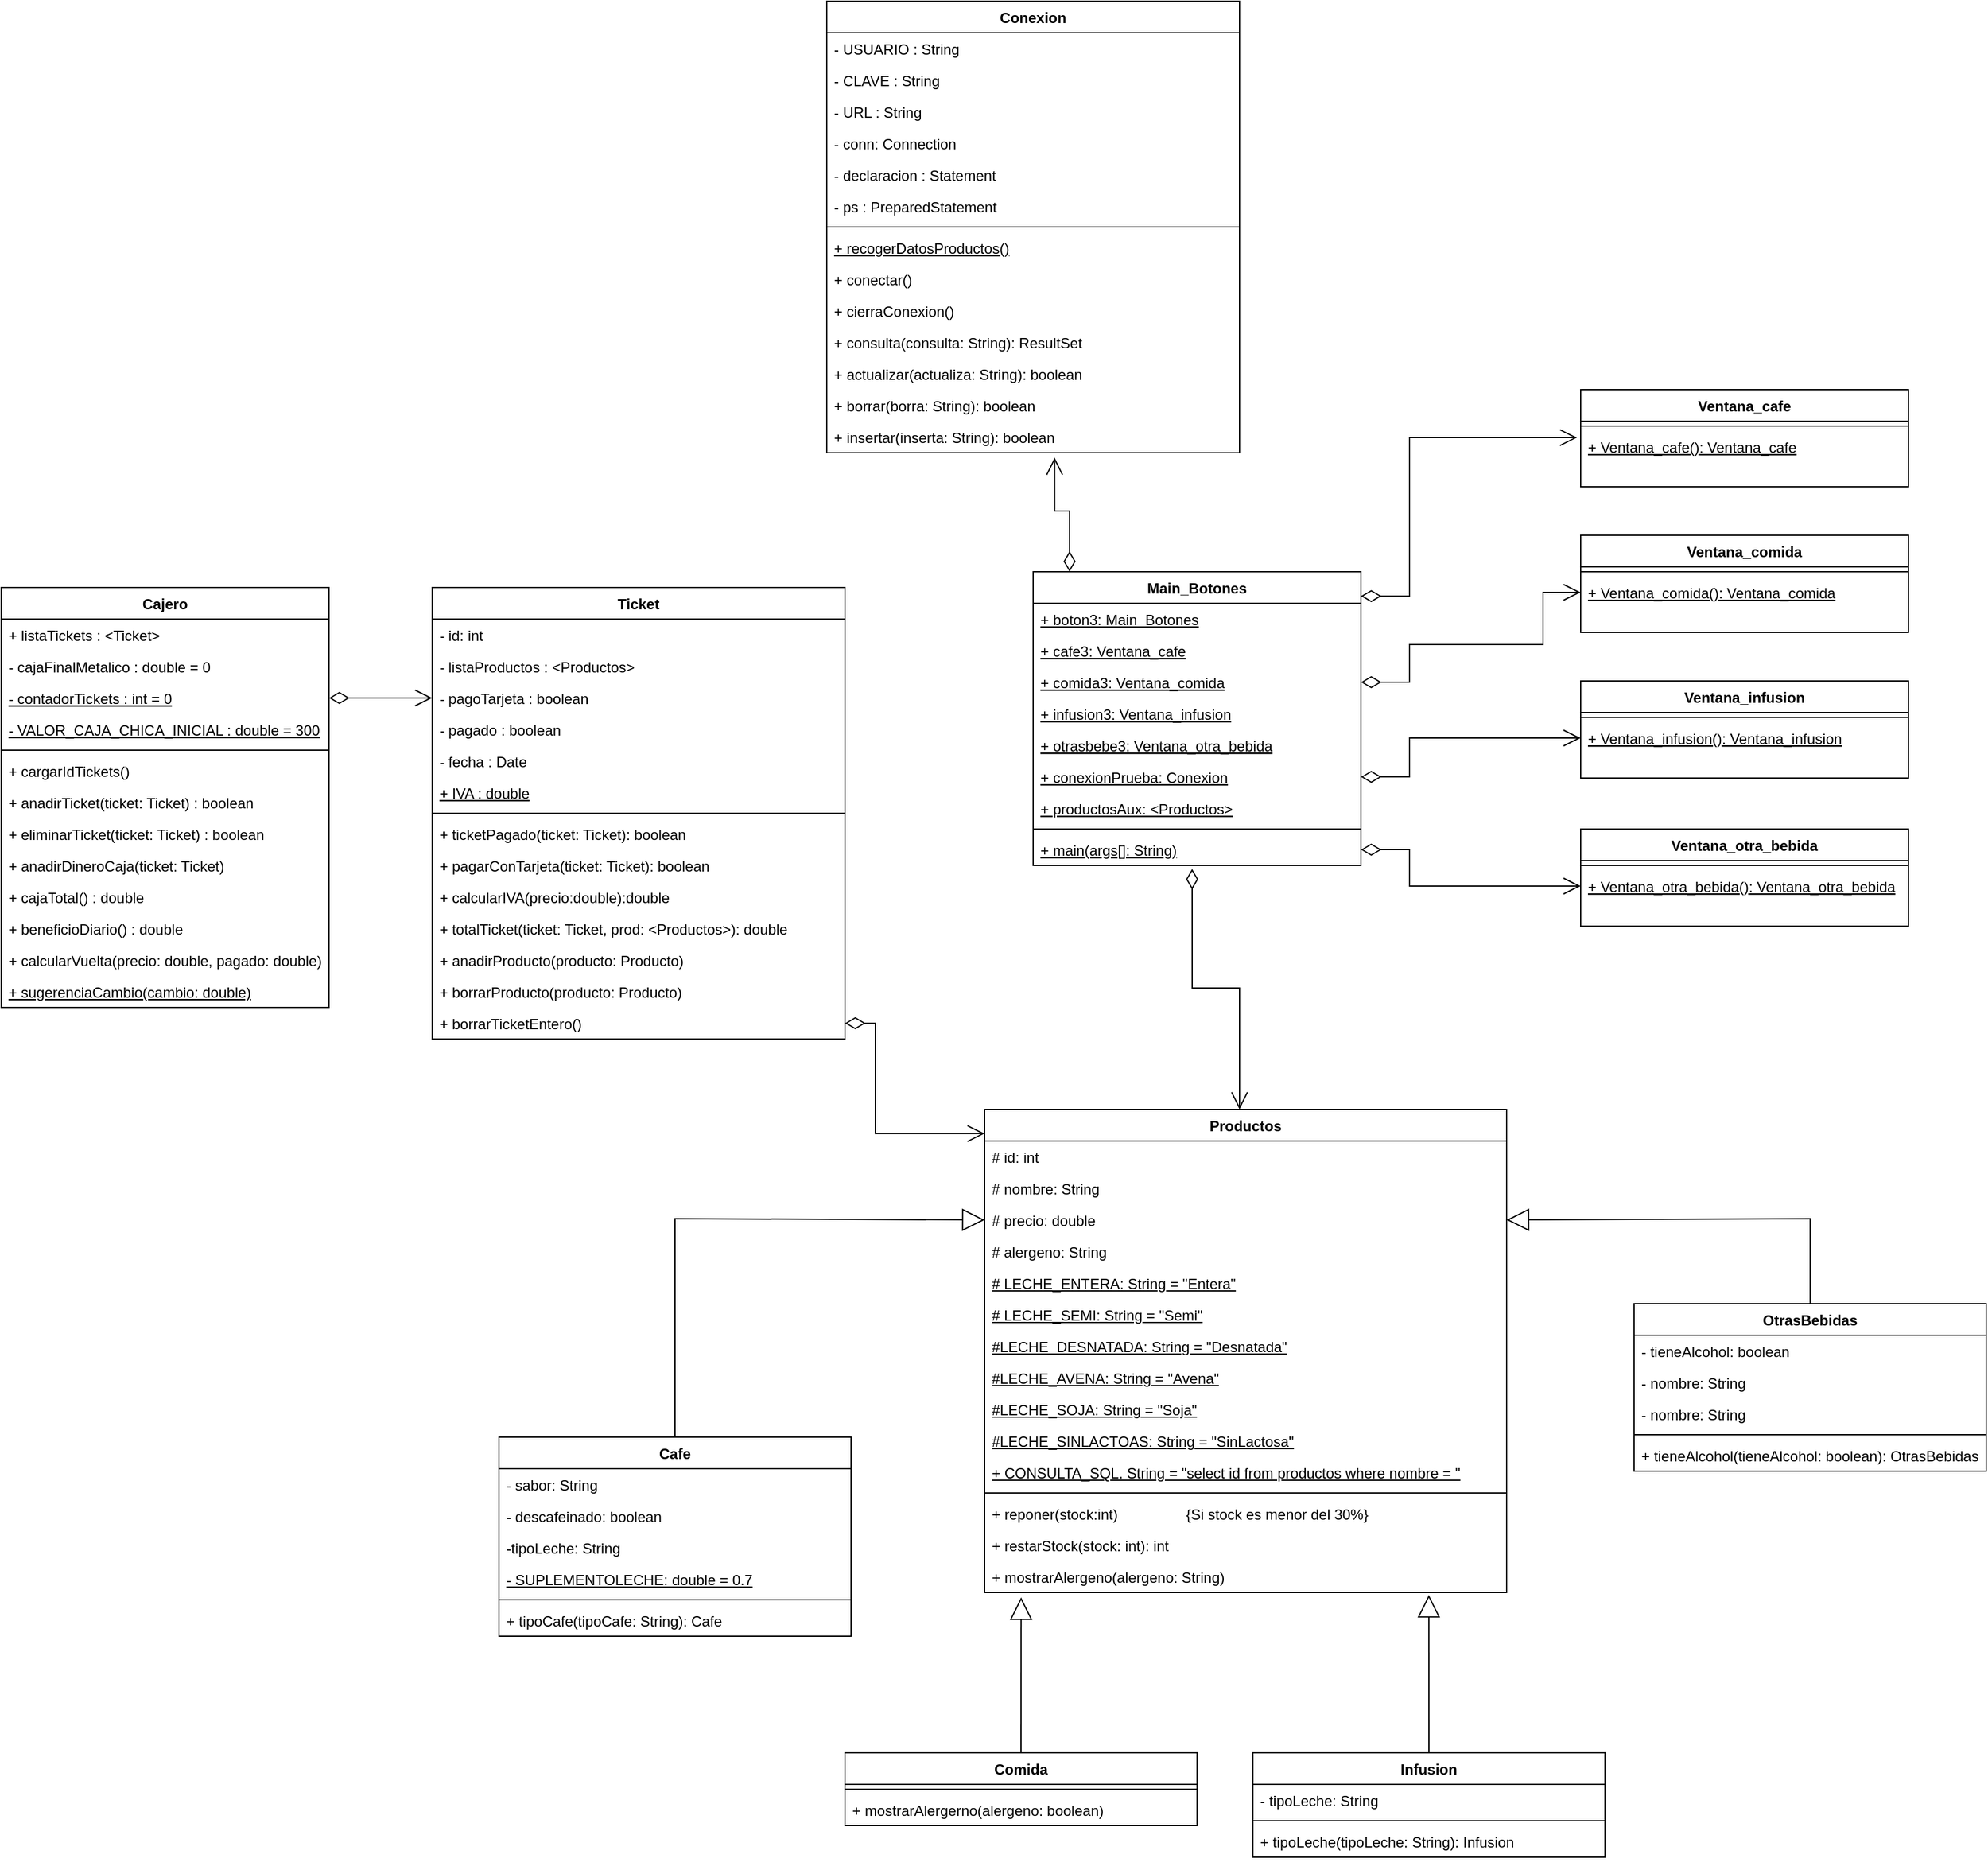 <mxfile version="21.4.0" type="device">
  <diagram id="C5RBs43oDa-KdzZeNtuy" name="Page-1">
    <mxGraphModel dx="1487" dy="836" grid="1" gridSize="10" guides="1" tooltips="1" connect="1" arrows="1" fold="1" page="1" pageScale="1" pageWidth="827" pageHeight="800" math="0" shadow="0">
      <root>
        <mxCell id="WIyWlLk6GJQsqaUBKTNV-0" />
        <mxCell id="WIyWlLk6GJQsqaUBKTNV-1" parent="WIyWlLk6GJQsqaUBKTNV-0" />
        <mxCell id="zkfFHV4jXpPFQw0GAbJ--0" value="Cajero" style="swimlane;fontStyle=1;align=center;verticalAlign=top;childLayout=stackLayout;horizontal=1;startSize=26;horizontalStack=0;resizeParent=1;resizeLast=0;collapsible=1;marginBottom=0;rounded=0;shadow=0;strokeWidth=1;" parent="WIyWlLk6GJQsqaUBKTNV-1" vertex="1">
          <mxGeometry x="8" y="503" width="270" height="346" as="geometry">
            <mxRectangle x="230" y="140" width="160" height="26" as="alternateBounds" />
          </mxGeometry>
        </mxCell>
        <mxCell id="zkfFHV4jXpPFQw0GAbJ--1" value="+ listaTickets : &lt;Ticket&gt;" style="text;align=left;verticalAlign=top;spacingLeft=4;spacingRight=4;overflow=hidden;rotatable=0;points=[[0,0.5],[1,0.5]];portConstraint=eastwest;" parent="zkfFHV4jXpPFQw0GAbJ--0" vertex="1">
          <mxGeometry y="26" width="270" height="26" as="geometry" />
        </mxCell>
        <mxCell id="zkfFHV4jXpPFQw0GAbJ--2" value="- cajaFinalMetalico : double = 0" style="text;align=left;verticalAlign=top;spacingLeft=4;spacingRight=4;overflow=hidden;rotatable=0;points=[[0,0.5],[1,0.5]];portConstraint=eastwest;rounded=0;shadow=0;html=0;" parent="zkfFHV4jXpPFQw0GAbJ--0" vertex="1">
          <mxGeometry y="52" width="270" height="26" as="geometry" />
        </mxCell>
        <mxCell id="zkfFHV4jXpPFQw0GAbJ--3" value="- contadorTickets : int = 0" style="text;align=left;verticalAlign=top;spacingLeft=4;spacingRight=4;overflow=hidden;rotatable=0;points=[[0,0.5],[1,0.5]];portConstraint=eastwest;rounded=0;shadow=0;html=0;fontStyle=4" parent="zkfFHV4jXpPFQw0GAbJ--0" vertex="1">
          <mxGeometry y="78" width="270" height="26" as="geometry" />
        </mxCell>
        <mxCell id="j_QpEwwXoMCchMP5K7AM-0" value="- VALOR_CAJA_CHICA_INICIAL : double = 300" style="text;align=left;verticalAlign=top;spacingLeft=4;spacingRight=4;overflow=hidden;rotatable=0;points=[[0,0.5],[1,0.5]];portConstraint=eastwest;rounded=0;shadow=0;html=0;fontStyle=4" vertex="1" parent="zkfFHV4jXpPFQw0GAbJ--0">
          <mxGeometry y="104" width="270" height="26" as="geometry" />
        </mxCell>
        <mxCell id="zkfFHV4jXpPFQw0GAbJ--4" value="" style="line;html=1;strokeWidth=1;align=left;verticalAlign=middle;spacingTop=-1;spacingLeft=3;spacingRight=3;rotatable=0;labelPosition=right;points=[];portConstraint=eastwest;" parent="zkfFHV4jXpPFQw0GAbJ--0" vertex="1">
          <mxGeometry y="130" width="270" height="8" as="geometry" />
        </mxCell>
        <mxCell id="zkfFHV4jXpPFQw0GAbJ--5" value="+ cargarIdTickets()" style="text;align=left;verticalAlign=top;spacingLeft=4;spacingRight=4;overflow=hidden;rotatable=0;points=[[0,0.5],[1,0.5]];portConstraint=eastwest;" parent="zkfFHV4jXpPFQw0GAbJ--0" vertex="1">
          <mxGeometry y="138" width="270" height="26" as="geometry" />
        </mxCell>
        <mxCell id="j_QpEwwXoMCchMP5K7AM-1" value="+ anadirTicket(ticket: Ticket) : boolean" style="text;align=left;verticalAlign=top;spacingLeft=4;spacingRight=4;overflow=hidden;rotatable=0;points=[[0,0.5],[1,0.5]];portConstraint=eastwest;" vertex="1" parent="zkfFHV4jXpPFQw0GAbJ--0">
          <mxGeometry y="164" width="270" height="26" as="geometry" />
        </mxCell>
        <mxCell id="j_QpEwwXoMCchMP5K7AM-2" value="+ eliminarTicket(ticket: Ticket) : boolean" style="text;align=left;verticalAlign=top;spacingLeft=4;spacingRight=4;overflow=hidden;rotatable=0;points=[[0,0.5],[1,0.5]];portConstraint=eastwest;" vertex="1" parent="zkfFHV4jXpPFQw0GAbJ--0">
          <mxGeometry y="190" width="270" height="26" as="geometry" />
        </mxCell>
        <mxCell id="j_QpEwwXoMCchMP5K7AM-3" value="+ anadirDineroCaja(ticket: Ticket) " style="text;align=left;verticalAlign=top;spacingLeft=4;spacingRight=4;overflow=hidden;rotatable=0;points=[[0,0.5],[1,0.5]];portConstraint=eastwest;" vertex="1" parent="zkfFHV4jXpPFQw0GAbJ--0">
          <mxGeometry y="216" width="270" height="26" as="geometry" />
        </mxCell>
        <mxCell id="j_QpEwwXoMCchMP5K7AM-4" value="+ cajaTotal() : double" style="text;align=left;verticalAlign=top;spacingLeft=4;spacingRight=4;overflow=hidden;rotatable=0;points=[[0,0.5],[1,0.5]];portConstraint=eastwest;" vertex="1" parent="zkfFHV4jXpPFQw0GAbJ--0">
          <mxGeometry y="242" width="270" height="26" as="geometry" />
        </mxCell>
        <mxCell id="j_QpEwwXoMCchMP5K7AM-5" value="+ beneficioDiario() : double" style="text;align=left;verticalAlign=top;spacingLeft=4;spacingRight=4;overflow=hidden;rotatable=0;points=[[0,0.5],[1,0.5]];portConstraint=eastwest;" vertex="1" parent="zkfFHV4jXpPFQw0GAbJ--0">
          <mxGeometry y="268" width="270" height="26" as="geometry" />
        </mxCell>
        <mxCell id="j_QpEwwXoMCchMP5K7AM-6" value="+ calcularVuelta(precio: double, pagado: double)" style="text;align=left;verticalAlign=top;spacingLeft=4;spacingRight=4;overflow=hidden;rotatable=0;points=[[0,0.5],[1,0.5]];portConstraint=eastwest;" vertex="1" parent="zkfFHV4jXpPFQw0GAbJ--0">
          <mxGeometry y="294" width="270" height="26" as="geometry" />
        </mxCell>
        <mxCell id="j_QpEwwXoMCchMP5K7AM-7" value="+ sugerenciaCambio(cambio: double)" style="text;align=left;verticalAlign=top;spacingLeft=4;spacingRight=4;overflow=hidden;rotatable=0;points=[[0,0.5],[1,0.5]];portConstraint=eastwest;fontStyle=4" vertex="1" parent="zkfFHV4jXpPFQw0GAbJ--0">
          <mxGeometry y="320" width="270" height="26" as="geometry" />
        </mxCell>
        <mxCell id="zkfFHV4jXpPFQw0GAbJ--17" value="Ticket" style="swimlane;fontStyle=1;align=center;verticalAlign=top;childLayout=stackLayout;horizontal=1;startSize=26;horizontalStack=0;resizeParent=1;resizeLast=0;collapsible=1;marginBottom=0;rounded=0;shadow=0;strokeWidth=1;" parent="WIyWlLk6GJQsqaUBKTNV-1" vertex="1">
          <mxGeometry x="363" y="503" width="340" height="372" as="geometry">
            <mxRectangle x="550" y="140" width="160" height="26" as="alternateBounds" />
          </mxGeometry>
        </mxCell>
        <mxCell id="zkfFHV4jXpPFQw0GAbJ--18" value="- id: int" style="text;align=left;verticalAlign=top;spacingLeft=4;spacingRight=4;overflow=hidden;rotatable=0;points=[[0,0.5],[1,0.5]];portConstraint=eastwest;" parent="zkfFHV4jXpPFQw0GAbJ--17" vertex="1">
          <mxGeometry y="26" width="340" height="26" as="geometry" />
        </mxCell>
        <mxCell id="zkfFHV4jXpPFQw0GAbJ--19" value="- listaProductos : &lt;Productos&gt;" style="text;align=left;verticalAlign=top;spacingLeft=4;spacingRight=4;overflow=hidden;rotatable=0;points=[[0,0.5],[1,0.5]];portConstraint=eastwest;rounded=0;shadow=0;html=0;" parent="zkfFHV4jXpPFQw0GAbJ--17" vertex="1">
          <mxGeometry y="52" width="340" height="26" as="geometry" />
        </mxCell>
        <mxCell id="zkfFHV4jXpPFQw0GAbJ--20" value="- pagoTarjeta : boolean" style="text;align=left;verticalAlign=top;spacingLeft=4;spacingRight=4;overflow=hidden;rotatable=0;points=[[0,0.5],[1,0.5]];portConstraint=eastwest;rounded=0;shadow=0;html=0;" parent="zkfFHV4jXpPFQw0GAbJ--17" vertex="1">
          <mxGeometry y="78" width="340" height="26" as="geometry" />
        </mxCell>
        <mxCell id="zkfFHV4jXpPFQw0GAbJ--21" value="- pagado : boolean" style="text;align=left;verticalAlign=top;spacingLeft=4;spacingRight=4;overflow=hidden;rotatable=0;points=[[0,0.5],[1,0.5]];portConstraint=eastwest;rounded=0;shadow=0;html=0;" parent="zkfFHV4jXpPFQw0GAbJ--17" vertex="1">
          <mxGeometry y="104" width="340" height="26" as="geometry" />
        </mxCell>
        <mxCell id="zkfFHV4jXpPFQw0GAbJ--22" value="- fecha : Date" style="text;align=left;verticalAlign=top;spacingLeft=4;spacingRight=4;overflow=hidden;rotatable=0;points=[[0,0.5],[1,0.5]];portConstraint=eastwest;rounded=0;shadow=0;html=0;" parent="zkfFHV4jXpPFQw0GAbJ--17" vertex="1">
          <mxGeometry y="130" width="340" height="26" as="geometry" />
        </mxCell>
        <mxCell id="j_QpEwwXoMCchMP5K7AM-8" value="+ IVA : double" style="text;align=left;verticalAlign=top;spacingLeft=4;spacingRight=4;overflow=hidden;rotatable=0;points=[[0,0.5],[1,0.5]];portConstraint=eastwest;rounded=0;shadow=0;html=0;fontStyle=4" vertex="1" parent="zkfFHV4jXpPFQw0GAbJ--17">
          <mxGeometry y="156" width="340" height="26" as="geometry" />
        </mxCell>
        <mxCell id="zkfFHV4jXpPFQw0GAbJ--23" value="" style="line;html=1;strokeWidth=1;align=left;verticalAlign=middle;spacingTop=-1;spacingLeft=3;spacingRight=3;rotatable=0;labelPosition=right;points=[];portConstraint=eastwest;" parent="zkfFHV4jXpPFQw0GAbJ--17" vertex="1">
          <mxGeometry y="182" width="340" height="8" as="geometry" />
        </mxCell>
        <mxCell id="zkfFHV4jXpPFQw0GAbJ--24" value="+ ticketPagado(ticket: Ticket): boolean" style="text;align=left;verticalAlign=top;spacingLeft=4;spacingRight=4;overflow=hidden;rotatable=0;points=[[0,0.5],[1,0.5]];portConstraint=eastwest;" parent="zkfFHV4jXpPFQw0GAbJ--17" vertex="1">
          <mxGeometry y="190" width="340" height="26" as="geometry" />
        </mxCell>
        <mxCell id="j_QpEwwXoMCchMP5K7AM-9" value="+ pagarConTarjeta(ticket: Ticket): boolean" style="text;align=left;verticalAlign=top;spacingLeft=4;spacingRight=4;overflow=hidden;rotatable=0;points=[[0,0.5],[1,0.5]];portConstraint=eastwest;" vertex="1" parent="zkfFHV4jXpPFQw0GAbJ--17">
          <mxGeometry y="216" width="340" height="26" as="geometry" />
        </mxCell>
        <mxCell id="j_QpEwwXoMCchMP5K7AM-10" value="+ calcularIVA(precio:double):double" style="text;align=left;verticalAlign=top;spacingLeft=4;spacingRight=4;overflow=hidden;rotatable=0;points=[[0,0.5],[1,0.5]];portConstraint=eastwest;" vertex="1" parent="zkfFHV4jXpPFQw0GAbJ--17">
          <mxGeometry y="242" width="340" height="26" as="geometry" />
        </mxCell>
        <mxCell id="j_QpEwwXoMCchMP5K7AM-11" value="+ totalTicket(ticket: Ticket, prod: &lt;Productos&gt;): double" style="text;align=left;verticalAlign=top;spacingLeft=4;spacingRight=4;overflow=hidden;rotatable=0;points=[[0,0.5],[1,0.5]];portConstraint=eastwest;" vertex="1" parent="zkfFHV4jXpPFQw0GAbJ--17">
          <mxGeometry y="268" width="340" height="26" as="geometry" />
        </mxCell>
        <mxCell id="j_QpEwwXoMCchMP5K7AM-12" value="+ anadirProducto(producto: Producto)" style="text;align=left;verticalAlign=top;spacingLeft=4;spacingRight=4;overflow=hidden;rotatable=0;points=[[0,0.5],[1,0.5]];portConstraint=eastwest;" vertex="1" parent="zkfFHV4jXpPFQw0GAbJ--17">
          <mxGeometry y="294" width="340" height="26" as="geometry" />
        </mxCell>
        <mxCell id="j_QpEwwXoMCchMP5K7AM-13" value="+ borrarProducto(producto: Producto)" style="text;align=left;verticalAlign=top;spacingLeft=4;spacingRight=4;overflow=hidden;rotatable=0;points=[[0,0.5],[1,0.5]];portConstraint=eastwest;" vertex="1" parent="zkfFHV4jXpPFQw0GAbJ--17">
          <mxGeometry y="320" width="340" height="26" as="geometry" />
        </mxCell>
        <mxCell id="j_QpEwwXoMCchMP5K7AM-14" value="+ borrarTicketEntero()" style="text;align=left;verticalAlign=top;spacingLeft=4;spacingRight=4;overflow=hidden;rotatable=0;points=[[0,0.5],[1,0.5]];portConstraint=eastwest;" vertex="1" parent="zkfFHV4jXpPFQw0GAbJ--17">
          <mxGeometry y="346" width="340" height="26" as="geometry" />
        </mxCell>
        <mxCell id="j_QpEwwXoMCchMP5K7AM-15" value="Conexion" style="swimlane;fontStyle=1;align=center;verticalAlign=top;childLayout=stackLayout;horizontal=1;startSize=26;horizontalStack=0;resizeParent=1;resizeLast=0;collapsible=1;marginBottom=0;rounded=0;shadow=0;strokeWidth=1;" vertex="1" parent="WIyWlLk6GJQsqaUBKTNV-1">
          <mxGeometry x="688" y="20" width="340" height="372" as="geometry">
            <mxRectangle x="550" y="140" width="160" height="26" as="alternateBounds" />
          </mxGeometry>
        </mxCell>
        <mxCell id="j_QpEwwXoMCchMP5K7AM-16" value="- USUARIO : String" style="text;align=left;verticalAlign=top;spacingLeft=4;spacingRight=4;overflow=hidden;rotatable=0;points=[[0,0.5],[1,0.5]];portConstraint=eastwest;" vertex="1" parent="j_QpEwwXoMCchMP5K7AM-15">
          <mxGeometry y="26" width="340" height="26" as="geometry" />
        </mxCell>
        <mxCell id="j_QpEwwXoMCchMP5K7AM-17" value="- CLAVE : String" style="text;align=left;verticalAlign=top;spacingLeft=4;spacingRight=4;overflow=hidden;rotatable=0;points=[[0,0.5],[1,0.5]];portConstraint=eastwest;rounded=0;shadow=0;html=0;" vertex="1" parent="j_QpEwwXoMCchMP5K7AM-15">
          <mxGeometry y="52" width="340" height="26" as="geometry" />
        </mxCell>
        <mxCell id="j_QpEwwXoMCchMP5K7AM-18" value="- URL : String" style="text;align=left;verticalAlign=top;spacingLeft=4;spacingRight=4;overflow=hidden;rotatable=0;points=[[0,0.5],[1,0.5]];portConstraint=eastwest;rounded=0;shadow=0;html=0;" vertex="1" parent="j_QpEwwXoMCchMP5K7AM-15">
          <mxGeometry y="78" width="340" height="26" as="geometry" />
        </mxCell>
        <mxCell id="j_QpEwwXoMCchMP5K7AM-19" value="- conn: Connection" style="text;align=left;verticalAlign=top;spacingLeft=4;spacingRight=4;overflow=hidden;rotatable=0;points=[[0,0.5],[1,0.5]];portConstraint=eastwest;rounded=0;shadow=0;html=0;" vertex="1" parent="j_QpEwwXoMCchMP5K7AM-15">
          <mxGeometry y="104" width="340" height="26" as="geometry" />
        </mxCell>
        <mxCell id="j_QpEwwXoMCchMP5K7AM-20" value="- declaracion : Statement" style="text;align=left;verticalAlign=top;spacingLeft=4;spacingRight=4;overflow=hidden;rotatable=0;points=[[0,0.5],[1,0.5]];portConstraint=eastwest;rounded=0;shadow=0;html=0;" vertex="1" parent="j_QpEwwXoMCchMP5K7AM-15">
          <mxGeometry y="130" width="340" height="26" as="geometry" />
        </mxCell>
        <mxCell id="j_QpEwwXoMCchMP5K7AM-21" value="- ps : PreparedStatement" style="text;align=left;verticalAlign=top;spacingLeft=4;spacingRight=4;overflow=hidden;rotatable=0;points=[[0,0.5],[1,0.5]];portConstraint=eastwest;rounded=0;shadow=0;html=0;fontStyle=0" vertex="1" parent="j_QpEwwXoMCchMP5K7AM-15">
          <mxGeometry y="156" width="340" height="26" as="geometry" />
        </mxCell>
        <mxCell id="j_QpEwwXoMCchMP5K7AM-22" value="" style="line;html=1;strokeWidth=1;align=left;verticalAlign=middle;spacingTop=-1;spacingLeft=3;spacingRight=3;rotatable=0;labelPosition=right;points=[];portConstraint=eastwest;" vertex="1" parent="j_QpEwwXoMCchMP5K7AM-15">
          <mxGeometry y="182" width="340" height="8" as="geometry" />
        </mxCell>
        <mxCell id="j_QpEwwXoMCchMP5K7AM-23" value="+ recogerDatosProductos()" style="text;align=left;verticalAlign=top;spacingLeft=4;spacingRight=4;overflow=hidden;rotatable=0;points=[[0,0.5],[1,0.5]];portConstraint=eastwest;fontStyle=4" vertex="1" parent="j_QpEwwXoMCchMP5K7AM-15">
          <mxGeometry y="190" width="340" height="26" as="geometry" />
        </mxCell>
        <mxCell id="j_QpEwwXoMCchMP5K7AM-24" value="+ conectar()" style="text;align=left;verticalAlign=top;spacingLeft=4;spacingRight=4;overflow=hidden;rotatable=0;points=[[0,0.5],[1,0.5]];portConstraint=eastwest;" vertex="1" parent="j_QpEwwXoMCchMP5K7AM-15">
          <mxGeometry y="216" width="340" height="26" as="geometry" />
        </mxCell>
        <mxCell id="j_QpEwwXoMCchMP5K7AM-25" value="+ cierraConexion()" style="text;align=left;verticalAlign=top;spacingLeft=4;spacingRight=4;overflow=hidden;rotatable=0;points=[[0,0.5],[1,0.5]];portConstraint=eastwest;" vertex="1" parent="j_QpEwwXoMCchMP5K7AM-15">
          <mxGeometry y="242" width="340" height="26" as="geometry" />
        </mxCell>
        <mxCell id="j_QpEwwXoMCchMP5K7AM-26" value="+ consulta(consulta: String): ResultSet" style="text;align=left;verticalAlign=top;spacingLeft=4;spacingRight=4;overflow=hidden;rotatable=0;points=[[0,0.5],[1,0.5]];portConstraint=eastwest;" vertex="1" parent="j_QpEwwXoMCchMP5K7AM-15">
          <mxGeometry y="268" width="340" height="26" as="geometry" />
        </mxCell>
        <mxCell id="j_QpEwwXoMCchMP5K7AM-27" value="+ actualizar(actualiza: String): boolean" style="text;align=left;verticalAlign=top;spacingLeft=4;spacingRight=4;overflow=hidden;rotatable=0;points=[[0,0.5],[1,0.5]];portConstraint=eastwest;" vertex="1" parent="j_QpEwwXoMCchMP5K7AM-15">
          <mxGeometry y="294" width="340" height="26" as="geometry" />
        </mxCell>
        <mxCell id="j_QpEwwXoMCchMP5K7AM-28" value="+ borrar(borra: String): boolean" style="text;align=left;verticalAlign=top;spacingLeft=4;spacingRight=4;overflow=hidden;rotatable=0;points=[[0,0.5],[1,0.5]];portConstraint=eastwest;" vertex="1" parent="j_QpEwwXoMCchMP5K7AM-15">
          <mxGeometry y="320" width="340" height="26" as="geometry" />
        </mxCell>
        <mxCell id="j_QpEwwXoMCchMP5K7AM-29" value="+ insertar(inserta: String): boolean" style="text;align=left;verticalAlign=top;spacingLeft=4;spacingRight=4;overflow=hidden;rotatable=0;points=[[0,0.5],[1,0.5]];portConstraint=eastwest;" vertex="1" parent="j_QpEwwXoMCchMP5K7AM-15">
          <mxGeometry y="346" width="340" height="26" as="geometry" />
        </mxCell>
        <mxCell id="j_QpEwwXoMCchMP5K7AM-30" value="Main_Botones" style="swimlane;fontStyle=1;align=center;verticalAlign=top;childLayout=stackLayout;horizontal=1;startSize=26;horizontalStack=0;resizeParent=1;resizeLast=0;collapsible=1;marginBottom=0;rounded=0;shadow=0;strokeWidth=1;" vertex="1" parent="WIyWlLk6GJQsqaUBKTNV-1">
          <mxGeometry x="858" y="490" width="270" height="242" as="geometry">
            <mxRectangle x="230" y="140" width="160" height="26" as="alternateBounds" />
          </mxGeometry>
        </mxCell>
        <mxCell id="j_QpEwwXoMCchMP5K7AM-31" value="+ boton3: Main_Botones" style="text;align=left;verticalAlign=top;spacingLeft=4;spacingRight=4;overflow=hidden;rotatable=0;points=[[0,0.5],[1,0.5]];portConstraint=eastwest;fontStyle=4" vertex="1" parent="j_QpEwwXoMCchMP5K7AM-30">
          <mxGeometry y="26" width="270" height="26" as="geometry" />
        </mxCell>
        <mxCell id="j_QpEwwXoMCchMP5K7AM-32" value="+ cafe3: Ventana_cafe" style="text;align=left;verticalAlign=top;spacingLeft=4;spacingRight=4;overflow=hidden;rotatable=0;points=[[0,0.5],[1,0.5]];portConstraint=eastwest;rounded=0;shadow=0;html=0;fontStyle=4" vertex="1" parent="j_QpEwwXoMCchMP5K7AM-30">
          <mxGeometry y="52" width="270" height="26" as="geometry" />
        </mxCell>
        <mxCell id="j_QpEwwXoMCchMP5K7AM-33" value="+ comida3: Ventana_comida" style="text;align=left;verticalAlign=top;spacingLeft=4;spacingRight=4;overflow=hidden;rotatable=0;points=[[0,0.5],[1,0.5]];portConstraint=eastwest;rounded=0;shadow=0;html=0;fontStyle=4" vertex="1" parent="j_QpEwwXoMCchMP5K7AM-30">
          <mxGeometry y="78" width="270" height="26" as="geometry" />
        </mxCell>
        <mxCell id="j_QpEwwXoMCchMP5K7AM-34" value="+ infusion3: Ventana_infusion" style="text;align=left;verticalAlign=top;spacingLeft=4;spacingRight=4;overflow=hidden;rotatable=0;points=[[0,0.5],[1,0.5]];portConstraint=eastwest;rounded=0;shadow=0;html=0;fontStyle=4" vertex="1" parent="j_QpEwwXoMCchMP5K7AM-30">
          <mxGeometry y="104" width="270" height="26" as="geometry" />
        </mxCell>
        <mxCell id="j_QpEwwXoMCchMP5K7AM-44" value="+ otrasbebe3: Ventana_otra_bebida" style="text;align=left;verticalAlign=top;spacingLeft=4;spacingRight=4;overflow=hidden;rotatable=0;points=[[0,0.5],[1,0.5]];portConstraint=eastwest;rounded=0;shadow=0;html=0;fontStyle=4" vertex="1" parent="j_QpEwwXoMCchMP5K7AM-30">
          <mxGeometry y="130" width="270" height="26" as="geometry" />
        </mxCell>
        <mxCell id="j_QpEwwXoMCchMP5K7AM-45" value="+ conexionPrueba: Conexion" style="text;align=left;verticalAlign=top;spacingLeft=4;spacingRight=4;overflow=hidden;rotatable=0;points=[[0,0.5],[1,0.5]];portConstraint=eastwest;rounded=0;shadow=0;html=0;fontStyle=4" vertex="1" parent="j_QpEwwXoMCchMP5K7AM-30">
          <mxGeometry y="156" width="270" height="26" as="geometry" />
        </mxCell>
        <mxCell id="j_QpEwwXoMCchMP5K7AM-46" value="+ productosAux: &lt;Productos&gt;" style="text;align=left;verticalAlign=top;spacingLeft=4;spacingRight=4;overflow=hidden;rotatable=0;points=[[0,0.5],[1,0.5]];portConstraint=eastwest;rounded=0;shadow=0;html=0;fontStyle=4" vertex="1" parent="j_QpEwwXoMCchMP5K7AM-30">
          <mxGeometry y="182" width="270" height="26" as="geometry" />
        </mxCell>
        <mxCell id="j_QpEwwXoMCchMP5K7AM-35" value="" style="line;html=1;strokeWidth=1;align=left;verticalAlign=middle;spacingTop=-1;spacingLeft=3;spacingRight=3;rotatable=0;labelPosition=right;points=[];portConstraint=eastwest;" vertex="1" parent="j_QpEwwXoMCchMP5K7AM-30">
          <mxGeometry y="208" width="270" height="8" as="geometry" />
        </mxCell>
        <mxCell id="j_QpEwwXoMCchMP5K7AM-36" value="+ main(args[]: String)" style="text;align=left;verticalAlign=top;spacingLeft=4;spacingRight=4;overflow=hidden;rotatable=0;points=[[0,0.5],[1,0.5]];portConstraint=eastwest;fontStyle=4" vertex="1" parent="j_QpEwwXoMCchMP5K7AM-30">
          <mxGeometry y="216" width="270" height="26" as="geometry" />
        </mxCell>
        <mxCell id="j_QpEwwXoMCchMP5K7AM-47" value="Ventana_cafe" style="swimlane;fontStyle=1;align=center;verticalAlign=top;childLayout=stackLayout;horizontal=1;startSize=26;horizontalStack=0;resizeParent=1;resizeLast=0;collapsible=1;marginBottom=0;rounded=0;shadow=0;strokeWidth=1;" vertex="1" parent="WIyWlLk6GJQsqaUBKTNV-1">
          <mxGeometry x="1309" y="340" width="270" height="80" as="geometry">
            <mxRectangle x="230" y="140" width="160" height="26" as="alternateBounds" />
          </mxGeometry>
        </mxCell>
        <mxCell id="j_QpEwwXoMCchMP5K7AM-55" value="" style="line;html=1;strokeWidth=1;align=left;verticalAlign=middle;spacingTop=-1;spacingLeft=3;spacingRight=3;rotatable=0;labelPosition=right;points=[];portConstraint=eastwest;" vertex="1" parent="j_QpEwwXoMCchMP5K7AM-47">
          <mxGeometry y="26" width="270" height="8" as="geometry" />
        </mxCell>
        <mxCell id="j_QpEwwXoMCchMP5K7AM-57" value="+ Ventana_cafe(): Ventana_cafe" style="text;align=left;verticalAlign=top;spacingLeft=4;spacingRight=4;overflow=hidden;rotatable=0;points=[[0,0.5],[1,0.5]];portConstraint=eastwest;fontStyle=4" vertex="1" parent="j_QpEwwXoMCchMP5K7AM-47">
          <mxGeometry y="34" width="270" height="26" as="geometry" />
        </mxCell>
        <mxCell id="j_QpEwwXoMCchMP5K7AM-58" value="Ventana_comida" style="swimlane;fontStyle=1;align=center;verticalAlign=top;childLayout=stackLayout;horizontal=1;startSize=26;horizontalStack=0;resizeParent=1;resizeLast=0;collapsible=1;marginBottom=0;rounded=0;shadow=0;strokeWidth=1;" vertex="1" parent="WIyWlLk6GJQsqaUBKTNV-1">
          <mxGeometry x="1309" y="460" width="270" height="80" as="geometry">
            <mxRectangle x="230" y="140" width="160" height="26" as="alternateBounds" />
          </mxGeometry>
        </mxCell>
        <mxCell id="j_QpEwwXoMCchMP5K7AM-59" value="" style="line;html=1;strokeWidth=1;align=left;verticalAlign=middle;spacingTop=-1;spacingLeft=3;spacingRight=3;rotatable=0;labelPosition=right;points=[];portConstraint=eastwest;" vertex="1" parent="j_QpEwwXoMCchMP5K7AM-58">
          <mxGeometry y="26" width="270" height="8" as="geometry" />
        </mxCell>
        <mxCell id="j_QpEwwXoMCchMP5K7AM-60" value="+ Ventana_comida(): Ventana_comida" style="text;align=left;verticalAlign=top;spacingLeft=4;spacingRight=4;overflow=hidden;rotatable=0;points=[[0,0.5],[1,0.5]];portConstraint=eastwest;fontStyle=4" vertex="1" parent="j_QpEwwXoMCchMP5K7AM-58">
          <mxGeometry y="34" width="270" height="26" as="geometry" />
        </mxCell>
        <mxCell id="j_QpEwwXoMCchMP5K7AM-61" value="Ventana_infusion" style="swimlane;fontStyle=1;align=center;verticalAlign=top;childLayout=stackLayout;horizontal=1;startSize=26;horizontalStack=0;resizeParent=1;resizeLast=0;collapsible=1;marginBottom=0;rounded=0;shadow=0;strokeWidth=1;" vertex="1" parent="WIyWlLk6GJQsqaUBKTNV-1">
          <mxGeometry x="1309" y="580" width="270" height="80" as="geometry">
            <mxRectangle x="230" y="140" width="160" height="26" as="alternateBounds" />
          </mxGeometry>
        </mxCell>
        <mxCell id="j_QpEwwXoMCchMP5K7AM-62" value="" style="line;html=1;strokeWidth=1;align=left;verticalAlign=middle;spacingTop=-1;spacingLeft=3;spacingRight=3;rotatable=0;labelPosition=right;points=[];portConstraint=eastwest;" vertex="1" parent="j_QpEwwXoMCchMP5K7AM-61">
          <mxGeometry y="26" width="270" height="8" as="geometry" />
        </mxCell>
        <mxCell id="j_QpEwwXoMCchMP5K7AM-63" value="+ Ventana_infusion(): Ventana_infusion" style="text;align=left;verticalAlign=top;spacingLeft=4;spacingRight=4;overflow=hidden;rotatable=0;points=[[0,0.5],[1,0.5]];portConstraint=eastwest;fontStyle=4" vertex="1" parent="j_QpEwwXoMCchMP5K7AM-61">
          <mxGeometry y="34" width="270" height="26" as="geometry" />
        </mxCell>
        <mxCell id="j_QpEwwXoMCchMP5K7AM-64" value="Ventana_otra_bebida" style="swimlane;fontStyle=1;align=center;verticalAlign=top;childLayout=stackLayout;horizontal=1;startSize=26;horizontalStack=0;resizeParent=1;resizeLast=0;collapsible=1;marginBottom=0;rounded=0;shadow=0;strokeWidth=1;" vertex="1" parent="WIyWlLk6GJQsqaUBKTNV-1">
          <mxGeometry x="1309" y="702" width="270" height="80" as="geometry">
            <mxRectangle x="230" y="140" width="160" height="26" as="alternateBounds" />
          </mxGeometry>
        </mxCell>
        <mxCell id="j_QpEwwXoMCchMP5K7AM-65" value="" style="line;html=1;strokeWidth=1;align=left;verticalAlign=middle;spacingTop=-1;spacingLeft=3;spacingRight=3;rotatable=0;labelPosition=right;points=[];portConstraint=eastwest;" vertex="1" parent="j_QpEwwXoMCchMP5K7AM-64">
          <mxGeometry y="26" width="270" height="8" as="geometry" />
        </mxCell>
        <mxCell id="j_QpEwwXoMCchMP5K7AM-66" value="+ Ventana_otra_bebida(): Ventana_otra_bebida" style="text;align=left;verticalAlign=top;spacingLeft=4;spacingRight=4;overflow=hidden;rotatable=0;points=[[0,0.5],[1,0.5]];portConstraint=eastwest;fontStyle=4" vertex="1" parent="j_QpEwwXoMCchMP5K7AM-64">
          <mxGeometry y="34" width="270" height="26" as="geometry" />
        </mxCell>
        <mxCell id="j_QpEwwXoMCchMP5K7AM-77" value="Cafe" style="swimlane;fontStyle=1;align=center;verticalAlign=top;childLayout=stackLayout;horizontal=1;startSize=26;horizontalStack=0;resizeParent=1;resizeParentMax=0;resizeLast=0;collapsible=1;marginBottom=0;whiteSpace=wrap;html=1;" vertex="1" parent="WIyWlLk6GJQsqaUBKTNV-1">
          <mxGeometry x="418" y="1203" width="290" height="164" as="geometry" />
        </mxCell>
        <mxCell id="j_QpEwwXoMCchMP5K7AM-78" value="- sabor: String" style="text;strokeColor=none;fillColor=none;align=left;verticalAlign=top;spacingLeft=4;spacingRight=4;overflow=hidden;rotatable=0;points=[[0,0.5],[1,0.5]];portConstraint=eastwest;whiteSpace=wrap;html=1;" vertex="1" parent="j_QpEwwXoMCchMP5K7AM-77">
          <mxGeometry y="26" width="290" height="26" as="geometry" />
        </mxCell>
        <mxCell id="j_QpEwwXoMCchMP5K7AM-81" value="- descafeinado: boolean" style="text;strokeColor=none;fillColor=none;align=left;verticalAlign=top;spacingLeft=4;spacingRight=4;overflow=hidden;rotatable=0;points=[[0,0.5],[1,0.5]];portConstraint=eastwest;whiteSpace=wrap;html=1;" vertex="1" parent="j_QpEwwXoMCchMP5K7AM-77">
          <mxGeometry y="52" width="290" height="26" as="geometry" />
        </mxCell>
        <mxCell id="j_QpEwwXoMCchMP5K7AM-82" value="-tipoLeche: String" style="text;strokeColor=none;fillColor=none;align=left;verticalAlign=top;spacingLeft=4;spacingRight=4;overflow=hidden;rotatable=0;points=[[0,0.5],[1,0.5]];portConstraint=eastwest;whiteSpace=wrap;html=1;" vertex="1" parent="j_QpEwwXoMCchMP5K7AM-77">
          <mxGeometry y="78" width="290" height="26" as="geometry" />
        </mxCell>
        <mxCell id="j_QpEwwXoMCchMP5K7AM-83" value="- SUPLEMENTOLECHE: double = 0.7" style="text;strokeColor=none;fillColor=none;align=left;verticalAlign=top;spacingLeft=4;spacingRight=4;overflow=hidden;rotatable=0;points=[[0,0.5],[1,0.5]];portConstraint=eastwest;whiteSpace=wrap;html=1;fontStyle=4" vertex="1" parent="j_QpEwwXoMCchMP5K7AM-77">
          <mxGeometry y="104" width="290" height="26" as="geometry" />
        </mxCell>
        <mxCell id="j_QpEwwXoMCchMP5K7AM-79" value="" style="line;strokeWidth=1;fillColor=none;align=left;verticalAlign=middle;spacingTop=-1;spacingLeft=3;spacingRight=3;rotatable=0;labelPosition=right;points=[];portConstraint=eastwest;strokeColor=inherit;" vertex="1" parent="j_QpEwwXoMCchMP5K7AM-77">
          <mxGeometry y="130" width="290" height="8" as="geometry" />
        </mxCell>
        <mxCell id="j_QpEwwXoMCchMP5K7AM-101" value="+ tipoCafe(tipoCafe: String): Cafe" style="text;strokeColor=none;fillColor=none;align=left;verticalAlign=top;spacingLeft=4;spacingRight=4;overflow=hidden;rotatable=0;points=[[0,0.5],[1,0.5]];portConstraint=eastwest;whiteSpace=wrap;html=1;" vertex="1" parent="j_QpEwwXoMCchMP5K7AM-77">
          <mxGeometry y="138" width="290" height="26" as="geometry" />
        </mxCell>
        <mxCell id="j_QpEwwXoMCchMP5K7AM-84" value="Comida" style="swimlane;fontStyle=1;align=center;verticalAlign=top;childLayout=stackLayout;horizontal=1;startSize=26;horizontalStack=0;resizeParent=1;resizeParentMax=0;resizeLast=0;collapsible=1;marginBottom=0;whiteSpace=wrap;html=1;" vertex="1" parent="WIyWlLk6GJQsqaUBKTNV-1">
          <mxGeometry x="703" y="1463" width="290" height="60" as="geometry" />
        </mxCell>
        <mxCell id="j_QpEwwXoMCchMP5K7AM-89" value="" style="line;strokeWidth=1;fillColor=none;align=left;verticalAlign=middle;spacingTop=-1;spacingLeft=3;spacingRight=3;rotatable=0;labelPosition=right;points=[];portConstraint=eastwest;strokeColor=inherit;" vertex="1" parent="j_QpEwwXoMCchMP5K7AM-84">
          <mxGeometry y="26" width="290" height="8" as="geometry" />
        </mxCell>
        <mxCell id="j_QpEwwXoMCchMP5K7AM-90" value="+ mostrarAlergerno(alergeno: boolean)" style="text;strokeColor=none;fillColor=none;align=left;verticalAlign=top;spacingLeft=4;spacingRight=4;overflow=hidden;rotatable=0;points=[[0,0.5],[1,0.5]];portConstraint=eastwest;whiteSpace=wrap;html=1;" vertex="1" parent="j_QpEwwXoMCchMP5K7AM-84">
          <mxGeometry y="34" width="290" height="26" as="geometry" />
        </mxCell>
        <mxCell id="j_QpEwwXoMCchMP5K7AM-91" value="Infusion" style="swimlane;fontStyle=1;align=center;verticalAlign=top;childLayout=stackLayout;horizontal=1;startSize=26;horizontalStack=0;resizeParent=1;resizeParentMax=0;resizeLast=0;collapsible=1;marginBottom=0;whiteSpace=wrap;html=1;" vertex="1" parent="WIyWlLk6GJQsqaUBKTNV-1">
          <mxGeometry x="1039" y="1463" width="290" height="86" as="geometry" />
        </mxCell>
        <mxCell id="j_QpEwwXoMCchMP5K7AM-93" value="- tipoLeche: String" style="text;strokeColor=none;fillColor=none;align=left;verticalAlign=top;spacingLeft=4;spacingRight=4;overflow=hidden;rotatable=0;points=[[0,0.5],[1,0.5]];portConstraint=eastwest;whiteSpace=wrap;html=1;" vertex="1" parent="j_QpEwwXoMCchMP5K7AM-91">
          <mxGeometry y="26" width="290" height="26" as="geometry" />
        </mxCell>
        <mxCell id="j_QpEwwXoMCchMP5K7AM-92" value="" style="line;strokeWidth=1;fillColor=none;align=left;verticalAlign=middle;spacingTop=-1;spacingLeft=3;spacingRight=3;rotatable=0;labelPosition=right;points=[];portConstraint=eastwest;strokeColor=inherit;" vertex="1" parent="j_QpEwwXoMCchMP5K7AM-91">
          <mxGeometry y="52" width="290" height="8" as="geometry" />
        </mxCell>
        <mxCell id="j_QpEwwXoMCchMP5K7AM-94" value="+ tipoLeche(tipoLeche: String): Infusion" style="text;strokeColor=none;fillColor=none;align=left;verticalAlign=top;spacingLeft=4;spacingRight=4;overflow=hidden;rotatable=0;points=[[0,0.5],[1,0.5]];portConstraint=eastwest;whiteSpace=wrap;html=1;" vertex="1" parent="j_QpEwwXoMCchMP5K7AM-91">
          <mxGeometry y="60" width="290" height="26" as="geometry" />
        </mxCell>
        <mxCell id="j_QpEwwXoMCchMP5K7AM-95" value="OtrasBebidas" style="swimlane;fontStyle=1;align=center;verticalAlign=top;childLayout=stackLayout;horizontal=1;startSize=26;horizontalStack=0;resizeParent=1;resizeParentMax=0;resizeLast=0;collapsible=1;marginBottom=0;whiteSpace=wrap;html=1;" vertex="1" parent="WIyWlLk6GJQsqaUBKTNV-1">
          <mxGeometry x="1353" y="1093" width="290" height="138" as="geometry" />
        </mxCell>
        <mxCell id="j_QpEwwXoMCchMP5K7AM-96" value="- tieneAlcohol: boolean" style="text;strokeColor=none;fillColor=none;align=left;verticalAlign=top;spacingLeft=4;spacingRight=4;overflow=hidden;rotatable=0;points=[[0,0.5],[1,0.5]];portConstraint=eastwest;whiteSpace=wrap;html=1;" vertex="1" parent="j_QpEwwXoMCchMP5K7AM-95">
          <mxGeometry y="26" width="290" height="26" as="geometry" />
        </mxCell>
        <mxCell id="j_QpEwwXoMCchMP5K7AM-99" value="- nombre: String" style="text;strokeColor=none;fillColor=none;align=left;verticalAlign=top;spacingLeft=4;spacingRight=4;overflow=hidden;rotatable=0;points=[[0,0.5],[1,0.5]];portConstraint=eastwest;whiteSpace=wrap;html=1;" vertex="1" parent="j_QpEwwXoMCchMP5K7AM-95">
          <mxGeometry y="52" width="290" height="26" as="geometry" />
        </mxCell>
        <mxCell id="j_QpEwwXoMCchMP5K7AM-100" value="- nombre: String" style="text;strokeColor=none;fillColor=none;align=left;verticalAlign=top;spacingLeft=4;spacingRight=4;overflow=hidden;rotatable=0;points=[[0,0.5],[1,0.5]];portConstraint=eastwest;whiteSpace=wrap;html=1;" vertex="1" parent="j_QpEwwXoMCchMP5K7AM-95">
          <mxGeometry y="78" width="290" height="26" as="geometry" />
        </mxCell>
        <mxCell id="j_QpEwwXoMCchMP5K7AM-97" value="" style="line;strokeWidth=1;fillColor=none;align=left;verticalAlign=middle;spacingTop=-1;spacingLeft=3;spacingRight=3;rotatable=0;labelPosition=right;points=[];portConstraint=eastwest;strokeColor=inherit;" vertex="1" parent="j_QpEwwXoMCchMP5K7AM-95">
          <mxGeometry y="104" width="290" height="8" as="geometry" />
        </mxCell>
        <mxCell id="j_QpEwwXoMCchMP5K7AM-98" value="+ tieneAlcohol(tieneAlcohol: boolean): OtrasBebidas" style="text;strokeColor=none;fillColor=none;align=left;verticalAlign=top;spacingLeft=4;spacingRight=4;overflow=hidden;rotatable=0;points=[[0,0.5],[1,0.5]];portConstraint=eastwest;whiteSpace=wrap;html=1;" vertex="1" parent="j_QpEwwXoMCchMP5K7AM-95">
          <mxGeometry y="112" width="290" height="26" as="geometry" />
        </mxCell>
        <mxCell id="j_QpEwwXoMCchMP5K7AM-102" value="Productos" style="swimlane;fontStyle=1;align=center;verticalAlign=top;childLayout=stackLayout;horizontal=1;startSize=26;horizontalStack=0;resizeParent=1;resizeParentMax=0;resizeLast=0;collapsible=1;marginBottom=0;whiteSpace=wrap;html=1;" vertex="1" parent="WIyWlLk6GJQsqaUBKTNV-1">
          <mxGeometry x="818" y="933" width="430" height="398" as="geometry" />
        </mxCell>
        <mxCell id="j_QpEwwXoMCchMP5K7AM-103" value="# id: int" style="text;strokeColor=none;fillColor=none;align=left;verticalAlign=top;spacingLeft=4;spacingRight=4;overflow=hidden;rotatable=0;points=[[0,0.5],[1,0.5]];portConstraint=eastwest;whiteSpace=wrap;html=1;" vertex="1" parent="j_QpEwwXoMCchMP5K7AM-102">
          <mxGeometry y="26" width="430" height="26" as="geometry" />
        </mxCell>
        <mxCell id="j_QpEwwXoMCchMP5K7AM-104" value="# nombre: String" style="text;strokeColor=none;fillColor=none;align=left;verticalAlign=top;spacingLeft=4;spacingRight=4;overflow=hidden;rotatable=0;points=[[0,0.5],[1,0.5]];portConstraint=eastwest;whiteSpace=wrap;html=1;" vertex="1" parent="j_QpEwwXoMCchMP5K7AM-102">
          <mxGeometry y="52" width="430" height="26" as="geometry" />
        </mxCell>
        <mxCell id="j_QpEwwXoMCchMP5K7AM-105" value="# precio: double" style="text;strokeColor=none;fillColor=none;align=left;verticalAlign=top;spacingLeft=4;spacingRight=4;overflow=hidden;rotatable=0;points=[[0,0.5],[1,0.5]];portConstraint=eastwest;whiteSpace=wrap;html=1;" vertex="1" parent="j_QpEwwXoMCchMP5K7AM-102">
          <mxGeometry y="78" width="430" height="26" as="geometry" />
        </mxCell>
        <mxCell id="j_QpEwwXoMCchMP5K7AM-108" value="# alergeno: String" style="text;strokeColor=none;fillColor=none;align=left;verticalAlign=top;spacingLeft=4;spacingRight=4;overflow=hidden;rotatable=0;points=[[0,0.5],[1,0.5]];portConstraint=eastwest;whiteSpace=wrap;html=1;" vertex="1" parent="j_QpEwwXoMCchMP5K7AM-102">
          <mxGeometry y="104" width="430" height="26" as="geometry" />
        </mxCell>
        <mxCell id="j_QpEwwXoMCchMP5K7AM-109" value="# LECHE_ENTERA: String = &quot;Entera&quot;" style="text;strokeColor=none;fillColor=none;align=left;verticalAlign=top;spacingLeft=4;spacingRight=4;overflow=hidden;rotatable=0;points=[[0,0.5],[1,0.5]];portConstraint=eastwest;whiteSpace=wrap;html=1;fontStyle=4" vertex="1" parent="j_QpEwwXoMCchMP5K7AM-102">
          <mxGeometry y="130" width="430" height="26" as="geometry" />
        </mxCell>
        <mxCell id="j_QpEwwXoMCchMP5K7AM-110" value="# LECHE_SEMI: String = &quot;Semi&quot;" style="text;strokeColor=none;fillColor=none;align=left;verticalAlign=top;spacingLeft=4;spacingRight=4;overflow=hidden;rotatable=0;points=[[0,0.5],[1,0.5]];portConstraint=eastwest;whiteSpace=wrap;html=1;fontStyle=4" vertex="1" parent="j_QpEwwXoMCchMP5K7AM-102">
          <mxGeometry y="156" width="430" height="26" as="geometry" />
        </mxCell>
        <mxCell id="j_QpEwwXoMCchMP5K7AM-111" value="#LECHE_DESNATADA: String = &quot;Desnatada&quot;" style="text;strokeColor=none;fillColor=none;align=left;verticalAlign=top;spacingLeft=4;spacingRight=4;overflow=hidden;rotatable=0;points=[[0,0.5],[1,0.5]];portConstraint=eastwest;whiteSpace=wrap;html=1;fontStyle=4" vertex="1" parent="j_QpEwwXoMCchMP5K7AM-102">
          <mxGeometry y="182" width="430" height="26" as="geometry" />
        </mxCell>
        <mxCell id="j_QpEwwXoMCchMP5K7AM-112" value="#LECHE_AVENA: String = &quot;Avena&quot;" style="text;strokeColor=none;fillColor=none;align=left;verticalAlign=top;spacingLeft=4;spacingRight=4;overflow=hidden;rotatable=0;points=[[0,0.5],[1,0.5]];portConstraint=eastwest;whiteSpace=wrap;html=1;fontStyle=4" vertex="1" parent="j_QpEwwXoMCchMP5K7AM-102">
          <mxGeometry y="208" width="430" height="26" as="geometry" />
        </mxCell>
        <mxCell id="j_QpEwwXoMCchMP5K7AM-113" value="#LECHE_SOJA: String = &quot;Soja&quot;" style="text;strokeColor=none;fillColor=none;align=left;verticalAlign=top;spacingLeft=4;spacingRight=4;overflow=hidden;rotatable=0;points=[[0,0.5],[1,0.5]];portConstraint=eastwest;whiteSpace=wrap;html=1;fontStyle=4" vertex="1" parent="j_QpEwwXoMCchMP5K7AM-102">
          <mxGeometry y="234" width="430" height="26" as="geometry" />
        </mxCell>
        <mxCell id="j_QpEwwXoMCchMP5K7AM-114" value="#LECHE_SINLACTOAS: String = &quot;SinLactosa&quot;" style="text;strokeColor=none;fillColor=none;align=left;verticalAlign=top;spacingLeft=4;spacingRight=4;overflow=hidden;rotatable=0;points=[[0,0.5],[1,0.5]];portConstraint=eastwest;whiteSpace=wrap;html=1;fontStyle=4" vertex="1" parent="j_QpEwwXoMCchMP5K7AM-102">
          <mxGeometry y="260" width="430" height="26" as="geometry" />
        </mxCell>
        <mxCell id="j_QpEwwXoMCchMP5K7AM-115" value="+ CONSULTA_SQL. String = &quot;select id from productos where nombre = &quot;" style="text;strokeColor=none;fillColor=none;align=left;verticalAlign=top;spacingLeft=4;spacingRight=4;overflow=hidden;rotatable=0;points=[[0,0.5],[1,0.5]];portConstraint=eastwest;whiteSpace=wrap;html=1;fontStyle=4" vertex="1" parent="j_QpEwwXoMCchMP5K7AM-102">
          <mxGeometry y="286" width="430" height="26" as="geometry" />
        </mxCell>
        <mxCell id="j_QpEwwXoMCchMP5K7AM-106" value="" style="line;strokeWidth=1;fillColor=none;align=left;verticalAlign=middle;spacingTop=-1;spacingLeft=3;spacingRight=3;rotatable=0;labelPosition=right;points=[];portConstraint=eastwest;strokeColor=inherit;" vertex="1" parent="j_QpEwwXoMCchMP5K7AM-102">
          <mxGeometry y="312" width="430" height="8" as="geometry" />
        </mxCell>
        <mxCell id="j_QpEwwXoMCchMP5K7AM-107" value="+ reponer(stock:int)&lt;span style=&quot;white-space: pre;&quot;&gt;&#x9;&lt;/span&gt;&lt;span style=&quot;white-space: pre;&quot;&gt;&#x9;&lt;/span&gt;&lt;span style=&quot;white-space: pre;&quot;&gt;&#x9;&lt;/span&gt;{Si stock es menor del 30%}" style="text;strokeColor=none;fillColor=none;align=left;verticalAlign=top;spacingLeft=4;spacingRight=4;overflow=hidden;rotatable=0;points=[[0,0.5],[1,0.5]];portConstraint=eastwest;whiteSpace=wrap;html=1;" vertex="1" parent="j_QpEwwXoMCchMP5K7AM-102">
          <mxGeometry y="320" width="430" height="26" as="geometry" />
        </mxCell>
        <mxCell id="j_QpEwwXoMCchMP5K7AM-116" value="+ restarStock(stock: int): int" style="text;strokeColor=none;fillColor=none;align=left;verticalAlign=top;spacingLeft=4;spacingRight=4;overflow=hidden;rotatable=0;points=[[0,0.5],[1,0.5]];portConstraint=eastwest;whiteSpace=wrap;html=1;" vertex="1" parent="j_QpEwwXoMCchMP5K7AM-102">
          <mxGeometry y="346" width="430" height="26" as="geometry" />
        </mxCell>
        <mxCell id="j_QpEwwXoMCchMP5K7AM-117" value="+ mostrarAlergeno(alergeno: String)" style="text;strokeColor=none;fillColor=none;align=left;verticalAlign=top;spacingLeft=4;spacingRight=4;overflow=hidden;rotatable=0;points=[[0,0.5],[1,0.5]];portConstraint=eastwest;whiteSpace=wrap;html=1;" vertex="1" parent="j_QpEwwXoMCchMP5K7AM-102">
          <mxGeometry y="372" width="430" height="26" as="geometry" />
        </mxCell>
        <mxCell id="j_QpEwwXoMCchMP5K7AM-120" value="" style="endArrow=block;endSize=16;endFill=0;html=1;rounded=0;entryX=0;entryY=0.5;entryDx=0;entryDy=0;exitX=0.5;exitY=0;exitDx=0;exitDy=0;" edge="1" parent="WIyWlLk6GJQsqaUBKTNV-1" source="j_QpEwwXoMCchMP5K7AM-77" target="j_QpEwwXoMCchMP5K7AM-105">
          <mxGeometry width="160" relative="1" as="geometry">
            <mxPoint x="538" y="1303" as="sourcePoint" />
            <mxPoint x="698" y="1303" as="targetPoint" />
            <Array as="points">
              <mxPoint x="563" y="1023" />
            </Array>
          </mxGeometry>
        </mxCell>
        <mxCell id="j_QpEwwXoMCchMP5K7AM-122" value="" style="endArrow=block;endSize=16;endFill=0;html=1;rounded=0;exitX=0.5;exitY=0;exitDx=0;exitDy=0;entryX=0.07;entryY=1.154;entryDx=0;entryDy=0;entryPerimeter=0;" edge="1" parent="WIyWlLk6GJQsqaUBKTNV-1" source="j_QpEwwXoMCchMP5K7AM-84" target="j_QpEwwXoMCchMP5K7AM-117">
          <mxGeometry width="160" relative="1" as="geometry">
            <mxPoint x="838" y="1463" as="sourcePoint" />
            <mxPoint x="878" y="1363" as="targetPoint" />
          </mxGeometry>
        </mxCell>
        <mxCell id="j_QpEwwXoMCchMP5K7AM-123" value="" style="endArrow=block;endSize=16;endFill=0;html=1;rounded=0;exitX=0.5;exitY=0;exitDx=0;exitDy=0;entryX=0.851;entryY=1.077;entryDx=0;entryDy=0;entryPerimeter=0;" edge="1" parent="WIyWlLk6GJQsqaUBKTNV-1" source="j_QpEwwXoMCchMP5K7AM-91" target="j_QpEwwXoMCchMP5K7AM-117">
          <mxGeometry width="160" relative="1" as="geometry">
            <mxPoint x="1182.5" y="1463" as="sourcePoint" />
            <mxPoint x="1182.5" y="1335" as="targetPoint" />
          </mxGeometry>
        </mxCell>
        <mxCell id="j_QpEwwXoMCchMP5K7AM-124" value="" style="endArrow=block;endSize=16;endFill=0;html=1;rounded=0;entryX=1;entryY=0.5;entryDx=0;entryDy=0;exitX=0.5;exitY=0;exitDx=0;exitDy=0;" edge="1" parent="WIyWlLk6GJQsqaUBKTNV-1" source="j_QpEwwXoMCchMP5K7AM-95" target="j_QpEwwXoMCchMP5K7AM-105">
          <mxGeometry width="160" relative="1" as="geometry">
            <mxPoint x="1288" y="1113" as="sourcePoint" />
            <mxPoint x="1543" y="1044" as="targetPoint" />
            <Array as="points">
              <mxPoint x="1498" y="1023" />
            </Array>
          </mxGeometry>
        </mxCell>
        <mxCell id="j_QpEwwXoMCchMP5K7AM-125" value="" style="endArrow=open;html=1;endSize=12;startArrow=diamondThin;startSize=14;startFill=0;edgeStyle=orthogonalEdgeStyle;align=left;verticalAlign=bottom;rounded=0;exitX=1;exitY=0.5;exitDx=0;exitDy=0;entryX=0;entryY=0.05;entryDx=0;entryDy=0;entryPerimeter=0;" edge="1" parent="WIyWlLk6GJQsqaUBKTNV-1" source="j_QpEwwXoMCchMP5K7AM-14" target="j_QpEwwXoMCchMP5K7AM-102">
          <mxGeometry x="-0.757" y="47" relative="1" as="geometry">
            <mxPoint x="1278" y="863" as="sourcePoint" />
            <mxPoint x="1141" y="933" as="targetPoint" />
            <Array as="points">
              <mxPoint x="728" y="862" />
              <mxPoint x="728" y="953" />
            </Array>
            <mxPoint x="-25" y="-42" as="offset" />
          </mxGeometry>
        </mxCell>
        <mxCell id="j_QpEwwXoMCchMP5K7AM-126" value="" style="endArrow=open;html=1;endSize=12;startArrow=diamondThin;startSize=14;startFill=0;edgeStyle=orthogonalEdgeStyle;align=left;verticalAlign=bottom;rounded=0;exitX=1;exitY=0.5;exitDx=0;exitDy=0;entryX=0;entryY=0.5;entryDx=0;entryDy=0;" edge="1" parent="WIyWlLk6GJQsqaUBKTNV-1" source="zkfFHV4jXpPFQw0GAbJ--3" target="zkfFHV4jXpPFQw0GAbJ--20">
          <mxGeometry x="-0.247" y="74" relative="1" as="geometry">
            <mxPoint x="43" y="433" as="sourcePoint" />
            <mxPoint x="203" y="433" as="targetPoint" />
            <mxPoint as="offset" />
          </mxGeometry>
        </mxCell>
        <mxCell id="j_QpEwwXoMCchMP5K7AM-152" value="" style="endArrow=open;html=1;endSize=12;startArrow=diamondThin;startSize=14;startFill=0;edgeStyle=orthogonalEdgeStyle;align=left;verticalAlign=bottom;rounded=0;exitX=1;exitY=0.083;exitDx=0;exitDy=0;entryX=-0.011;entryY=0.213;entryDx=0;entryDy=0;entryPerimeter=0;exitPerimeter=0;" edge="1" parent="WIyWlLk6GJQsqaUBKTNV-1" source="j_QpEwwXoMCchMP5K7AM-30" target="j_QpEwwXoMCchMP5K7AM-57">
          <mxGeometry x="-1" y="3" relative="1" as="geometry">
            <mxPoint x="1098" y="430" as="sourcePoint" />
            <mxPoint x="1258" y="430" as="targetPoint" />
            <Array as="points">
              <mxPoint x="1168" y="510" />
              <mxPoint x="1168" y="380" />
            </Array>
          </mxGeometry>
        </mxCell>
        <mxCell id="j_QpEwwXoMCchMP5K7AM-154" value="" style="endArrow=open;html=1;endSize=12;startArrow=diamondThin;startSize=14;startFill=0;edgeStyle=orthogonalEdgeStyle;align=left;verticalAlign=bottom;rounded=0;exitX=1;exitY=0.5;exitDx=0;exitDy=0;entryX=0;entryY=0.5;entryDx=0;entryDy=0;" edge="1" parent="WIyWlLk6GJQsqaUBKTNV-1" source="j_QpEwwXoMCchMP5K7AM-33" target="j_QpEwwXoMCchMP5K7AM-60">
          <mxGeometry x="-1" y="3" relative="1" as="geometry">
            <mxPoint x="1164.74" y="559" as="sourcePoint" />
            <mxPoint x="1342.74" y="410" as="targetPoint" />
            <Array as="points">
              <mxPoint x="1168" y="581" />
              <mxPoint x="1168" y="550" />
              <mxPoint x="1278" y="550" />
              <mxPoint x="1278" y="507" />
            </Array>
          </mxGeometry>
        </mxCell>
        <mxCell id="j_QpEwwXoMCchMP5K7AM-155" value="" style="endArrow=open;html=1;endSize=12;startArrow=diamondThin;startSize=14;startFill=0;edgeStyle=orthogonalEdgeStyle;align=left;verticalAlign=bottom;rounded=0;exitX=1;exitY=0.5;exitDx=0;exitDy=0;entryX=0;entryY=0.5;entryDx=0;entryDy=0;" edge="1" parent="WIyWlLk6GJQsqaUBKTNV-1" source="j_QpEwwXoMCchMP5K7AM-45" target="j_QpEwwXoMCchMP5K7AM-63">
          <mxGeometry x="-1" y="3" relative="1" as="geometry">
            <mxPoint x="1148" y="549" as="sourcePoint" />
            <mxPoint x="1326" y="400" as="targetPoint" />
            <Array as="points">
              <mxPoint x="1168" y="659" />
              <mxPoint x="1168" y="627" />
            </Array>
          </mxGeometry>
        </mxCell>
        <mxCell id="j_QpEwwXoMCchMP5K7AM-157" value="" style="endArrow=open;html=1;endSize=12;startArrow=diamondThin;startSize=14;startFill=0;edgeStyle=orthogonalEdgeStyle;align=left;verticalAlign=bottom;rounded=0;exitX=1;exitY=0.5;exitDx=0;exitDy=0;entryX=0;entryY=0.5;entryDx=0;entryDy=0;" edge="1" parent="WIyWlLk6GJQsqaUBKTNV-1" source="j_QpEwwXoMCchMP5K7AM-36" target="j_QpEwwXoMCchMP5K7AM-66">
          <mxGeometry x="-1" y="3" relative="1" as="geometry">
            <mxPoint x="1138" y="669" as="sourcePoint" />
            <mxPoint x="1319" y="637" as="targetPoint" />
            <Array as="points">
              <mxPoint x="1168" y="719" />
              <mxPoint x="1168" y="749" />
            </Array>
          </mxGeometry>
        </mxCell>
        <mxCell id="j_QpEwwXoMCchMP5K7AM-158" value="" style="endArrow=open;html=1;endSize=12;startArrow=diamondThin;startSize=14;startFill=0;edgeStyle=orthogonalEdgeStyle;align=left;verticalAlign=bottom;rounded=0;entryX=0.552;entryY=1.154;entryDx=0;entryDy=0;entryPerimeter=0;" edge="1" parent="WIyWlLk6GJQsqaUBKTNV-1" target="j_QpEwwXoMCchMP5K7AM-29">
          <mxGeometry x="-1" y="3" relative="1" as="geometry">
            <mxPoint x="888" y="490" as="sourcePoint" />
            <mxPoint x="919" y="820" as="targetPoint" />
            <Array as="points">
              <mxPoint x="888" y="490" />
              <mxPoint x="888" y="440" />
              <mxPoint x="876" y="440" />
            </Array>
          </mxGeometry>
        </mxCell>
        <mxCell id="j_QpEwwXoMCchMP5K7AM-162" value="" style="endArrow=open;html=1;endSize=12;startArrow=diamondThin;startSize=14;startFill=0;edgeStyle=orthogonalEdgeStyle;align=left;verticalAlign=bottom;rounded=0;exitX=0.485;exitY=1.111;exitDx=0;exitDy=0;exitPerimeter=0;" edge="1" parent="WIyWlLk6GJQsqaUBKTNV-1" source="j_QpEwwXoMCchMP5K7AM-36">
          <mxGeometry x="-1" y="3" relative="1" as="geometry">
            <mxPoint x="910" y="897" as="sourcePoint" />
            <mxPoint x="1028" y="933" as="targetPoint" />
            <Array as="points">
              <mxPoint x="989" y="833" />
              <mxPoint x="1028" y="833" />
              <mxPoint x="1028" y="933" />
            </Array>
          </mxGeometry>
        </mxCell>
      </root>
    </mxGraphModel>
  </diagram>
</mxfile>
